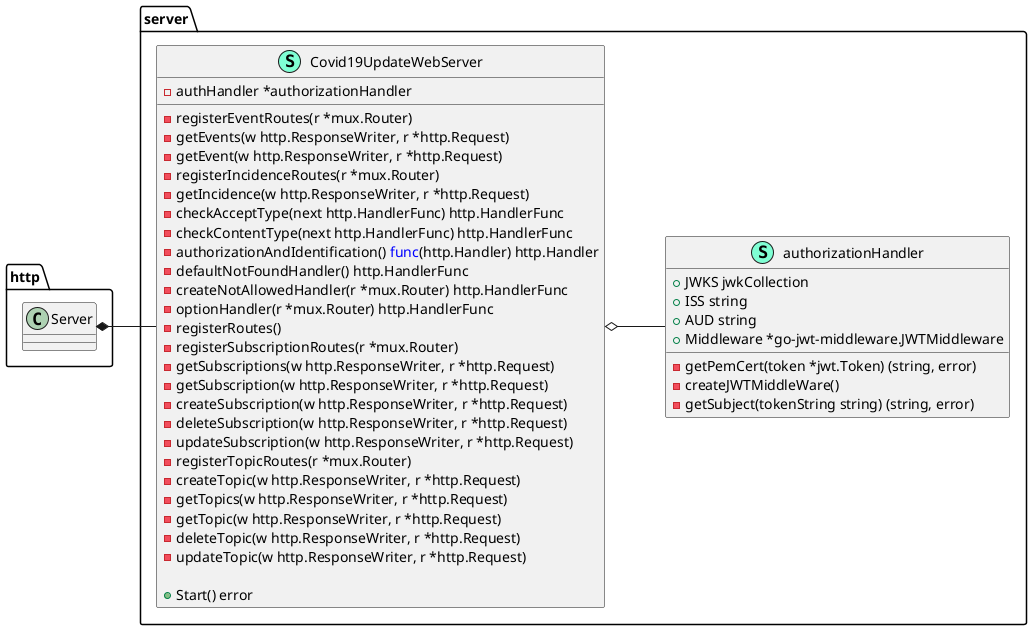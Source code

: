 @startuml
left to right direction

namespace server {
    class Covid19UpdateWebServer << (S,Aquamarine) >> {
        - authHandler *authorizationHandler

        - registerEventRoutes(r *mux.Router) 
        - getEvents(w http.ResponseWriter, r *http.Request) 
        - getEvent(w http.ResponseWriter, r *http.Request) 
        - registerIncidenceRoutes(r *mux.Router) 
        - getIncidence(w http.ResponseWriter, r *http.Request) 
        - checkAcceptType(next http.HandlerFunc) http.HandlerFunc
        - checkContentType(next http.HandlerFunc) http.HandlerFunc
        - authorizationAndIdentification() <font color=blue>func</font>(http.Handler) http.Handler
        - defaultNotFoundHandler() http.HandlerFunc
        - createNotAllowedHandler(r *mux.Router) http.HandlerFunc
        - optionHandler(r *mux.Router) http.HandlerFunc
        - registerRoutes() 
        - registerSubscriptionRoutes(r *mux.Router) 
        - getSubscriptions(w http.ResponseWriter, r *http.Request) 
        - getSubscription(w http.ResponseWriter, r *http.Request) 
        - createSubscription(w http.ResponseWriter, r *http.Request) 
        - deleteSubscription(w http.ResponseWriter, r *http.Request) 
        - updateSubscription(w http.ResponseWriter, r *http.Request) 
        - registerTopicRoutes(r *mux.Router) 
        - createTopic(w http.ResponseWriter, r *http.Request) 
        - getTopics(w http.ResponseWriter, r *http.Request) 
        - getTopic(w http.ResponseWriter, r *http.Request) 
        - deleteTopic(w http.ResponseWriter, r *http.Request) 
        - updateTopic(w http.ResponseWriter, r *http.Request) 

        + Start() error

    }
    class authorizationHandler << (S,Aquamarine) >> {
        + JWKS jwkCollection
        + ISS string
        + AUD string
        + Middleware *go-jwt-middleware.JWTMiddleware

        - getPemCert(token *jwt.Token) (string, error)
        - createJWTMiddleWare() 
        - getSubject(tokenString string) (string, error)

    }
}
"http.Server" *-- "server.Covid19UpdateWebServer"

"server.Covid19UpdateWebServer" o-- "server.authorizationHandler"

@enduml
